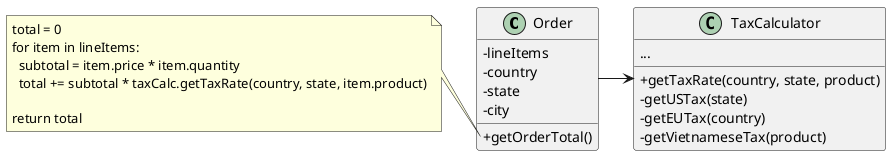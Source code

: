@startuml After Encapsulation Class Level
skinparam ClassAttributeIconSize 0

class Order {
  - lineItems
  - country
  - state
  - city
  + getOrderTotal()
}

class TaxCalculator {
  ...
  + getTaxRate(country, state, product)
  - getUSTax(state)
  - getEUTax(country)
  - getVietnameseTax(product)
}

Order -> TaxCalculator

note left of Order::getOrderTotal
  total = 0
  for item in lineItems:
    subtotal = item.price * item.quantity
    total += subtotal * taxCalc.getTaxRate(country, state, item.product)

  return total
end note
@enduml
